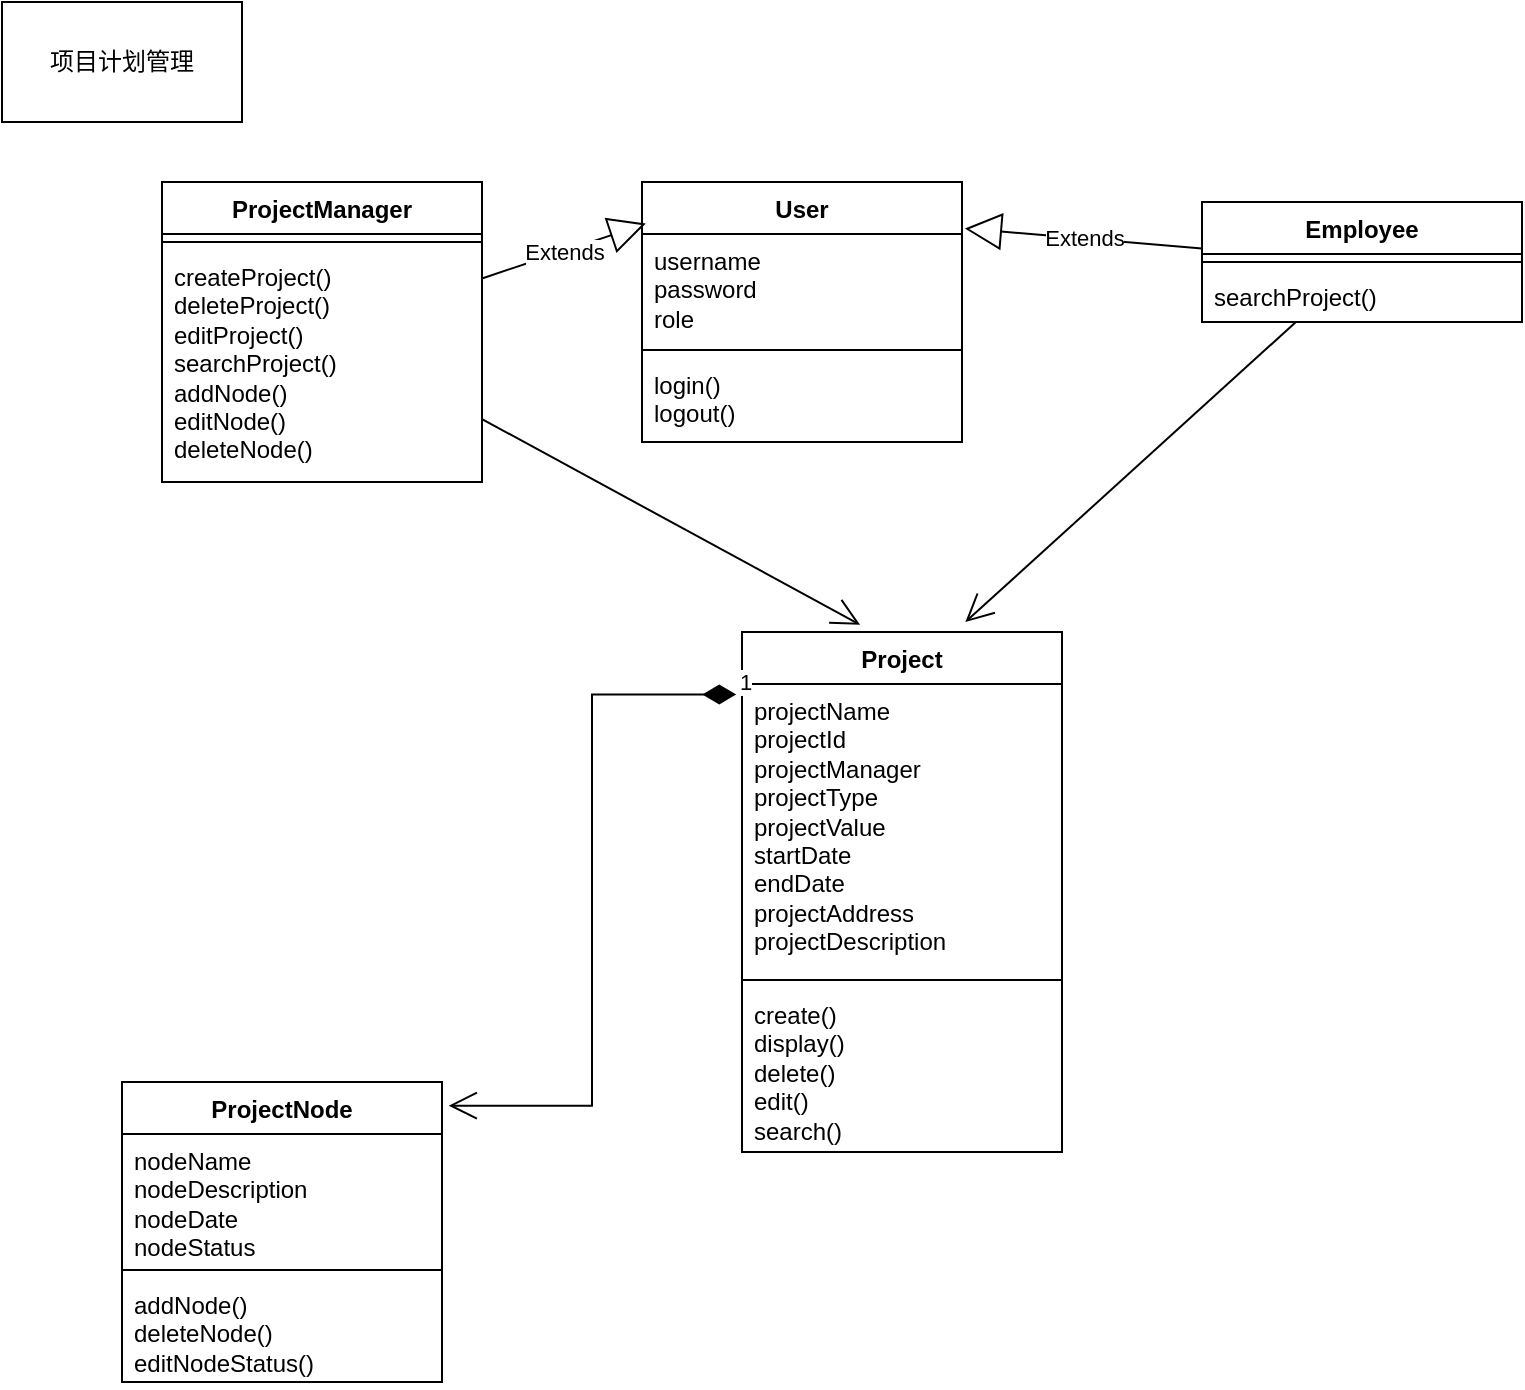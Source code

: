 <mxfile version="24.4.8" type="github" pages="2">
  <diagram name="第 1 页" id="xPXLTHJ35o09CVX1dx4J">
    <mxGraphModel dx="1221" dy="699" grid="1" gridSize="10" guides="1" tooltips="1" connect="1" arrows="1" fold="1" page="1" pageScale="1" pageWidth="827" pageHeight="1169" math="0" shadow="0">
      <root>
        <mxCell id="0" />
        <mxCell id="1" parent="0" />
        <mxCell id="UK8i47fNfqyBpbVRqF3a-1" value="Project" style="swimlane;fontStyle=1;align=center;verticalAlign=top;childLayout=stackLayout;horizontal=1;startSize=26;horizontalStack=0;resizeParent=1;resizeParentMax=0;resizeLast=0;collapsible=1;marginBottom=0;whiteSpace=wrap;html=1;" parent="1" vertex="1">
          <mxGeometry x="400" y="325" width="160" height="260" as="geometry">
            <mxRectangle x="400" y="325" width="80" height="30" as="alternateBounds" />
          </mxGeometry>
        </mxCell>
        <mxCell id="UK8i47fNfqyBpbVRqF3a-2" value="&lt;div&gt;&lt;div&gt;projectName&amp;nbsp;&lt;br&gt;projectId&amp;nbsp;&lt;br&gt;projectManager&lt;br&gt;projectType&lt;br&gt;projectValue&amp;nbsp;&amp;nbsp;&lt;br&gt;startDate&amp;nbsp;&lt;br&gt;endDate&amp;nbsp;&lt;br&gt;projectAddress&lt;br&gt;projectDescription&amp;nbsp;&lt;br&gt;&lt;/div&gt;&lt;/div&gt;" style="text;strokeColor=none;fillColor=none;align=left;verticalAlign=top;spacingLeft=4;spacingRight=4;overflow=hidden;rotatable=0;points=[[0,0.5],[1,0.5]];portConstraint=eastwest;whiteSpace=wrap;html=1;" parent="UK8i47fNfqyBpbVRqF3a-1" vertex="1">
          <mxGeometry y="26" width="160" height="144" as="geometry" />
        </mxCell>
        <mxCell id="UK8i47fNfqyBpbVRqF3a-3" value="" style="line;strokeWidth=1;fillColor=none;align=left;verticalAlign=middle;spacingTop=-1;spacingLeft=3;spacingRight=3;rotatable=0;labelPosition=right;points=[];portConstraint=eastwest;strokeColor=inherit;" parent="UK8i47fNfqyBpbVRqF3a-1" vertex="1">
          <mxGeometry y="170" width="160" height="8" as="geometry" />
        </mxCell>
        <mxCell id="UK8i47fNfqyBpbVRqF3a-4" value="create()&lt;div&gt;display()&lt;/div&gt;&lt;div&gt;delete()&lt;/div&gt;&lt;div&gt;edit()&lt;/div&gt;&lt;div&gt;search()&lt;/div&gt;" style="text;strokeColor=none;fillColor=none;align=left;verticalAlign=top;spacingLeft=4;spacingRight=4;overflow=hidden;rotatable=0;points=[[0,0.5],[1,0.5]];portConstraint=eastwest;whiteSpace=wrap;html=1;" parent="UK8i47fNfqyBpbVRqF3a-1" vertex="1">
          <mxGeometry y="178" width="160" height="82" as="geometry" />
        </mxCell>
        <mxCell id="UK8i47fNfqyBpbVRqF3a-5" value="User" style="swimlane;fontStyle=1;align=center;verticalAlign=top;childLayout=stackLayout;horizontal=1;startSize=26;horizontalStack=0;resizeParent=1;resizeParentMax=0;resizeLast=0;collapsible=1;marginBottom=0;whiteSpace=wrap;html=1;" parent="1" vertex="1">
          <mxGeometry x="350" y="100" width="160" height="130" as="geometry" />
        </mxCell>
        <mxCell id="UK8i47fNfqyBpbVRqF3a-6" value="username&lt;div&gt;password&lt;br&gt;&lt;div&gt;role&lt;/div&gt;&lt;/div&gt;" style="text;strokeColor=none;fillColor=none;align=left;verticalAlign=top;spacingLeft=4;spacingRight=4;overflow=hidden;rotatable=0;points=[[0,0.5],[1,0.5]];portConstraint=eastwest;whiteSpace=wrap;html=1;" parent="UK8i47fNfqyBpbVRqF3a-5" vertex="1">
          <mxGeometry y="26" width="160" height="54" as="geometry" />
        </mxCell>
        <mxCell id="UK8i47fNfqyBpbVRqF3a-7" value="" style="line;strokeWidth=1;fillColor=none;align=left;verticalAlign=middle;spacingTop=-1;spacingLeft=3;spacingRight=3;rotatable=0;labelPosition=right;points=[];portConstraint=eastwest;strokeColor=inherit;" parent="UK8i47fNfqyBpbVRqF3a-5" vertex="1">
          <mxGeometry y="80" width="160" height="8" as="geometry" />
        </mxCell>
        <mxCell id="UK8i47fNfqyBpbVRqF3a-8" value="login()&lt;div&gt;logout()&lt;/div&gt;" style="text;strokeColor=none;fillColor=none;align=left;verticalAlign=top;spacingLeft=4;spacingRight=4;overflow=hidden;rotatable=0;points=[[0,0.5],[1,0.5]];portConstraint=eastwest;whiteSpace=wrap;html=1;" parent="UK8i47fNfqyBpbVRqF3a-5" vertex="1">
          <mxGeometry y="88" width="160" height="42" as="geometry" />
        </mxCell>
        <mxCell id="UK8i47fNfqyBpbVRqF3a-13" value="ProjectNode" style="swimlane;fontStyle=1;align=center;verticalAlign=top;childLayout=stackLayout;horizontal=1;startSize=26;horizontalStack=0;resizeParent=1;resizeParentMax=0;resizeLast=0;collapsible=1;marginBottom=0;whiteSpace=wrap;html=1;" parent="1" vertex="1">
          <mxGeometry x="90" y="550" width="160" height="150" as="geometry" />
        </mxCell>
        <mxCell id="UK8i47fNfqyBpbVRqF3a-14" value="nodeName&lt;div&gt;nodeDescription&lt;/div&gt;&lt;div&gt;nodeDate&lt;/div&gt;&lt;div&gt;nodeStatus&lt;/div&gt;" style="text;strokeColor=none;fillColor=none;align=left;verticalAlign=top;spacingLeft=4;spacingRight=4;overflow=hidden;rotatable=0;points=[[0,0.5],[1,0.5]];portConstraint=eastwest;whiteSpace=wrap;html=1;" parent="UK8i47fNfqyBpbVRqF3a-13" vertex="1">
          <mxGeometry y="26" width="160" height="64" as="geometry" />
        </mxCell>
        <mxCell id="UK8i47fNfqyBpbVRqF3a-15" value="" style="line;strokeWidth=1;fillColor=none;align=left;verticalAlign=middle;spacingTop=-1;spacingLeft=3;spacingRight=3;rotatable=0;labelPosition=right;points=[];portConstraint=eastwest;strokeColor=inherit;" parent="UK8i47fNfqyBpbVRqF3a-13" vertex="1">
          <mxGeometry y="90" width="160" height="8" as="geometry" />
        </mxCell>
        <mxCell id="UK8i47fNfqyBpbVRqF3a-16" value="addNode()&lt;div&gt;deleteNode()&lt;/div&gt;&lt;div&gt;editNodeStatus()&lt;/div&gt;" style="text;strokeColor=none;fillColor=none;align=left;verticalAlign=top;spacingLeft=4;spacingRight=4;overflow=hidden;rotatable=0;points=[[0,0.5],[1,0.5]];portConstraint=eastwest;whiteSpace=wrap;html=1;" parent="UK8i47fNfqyBpbVRqF3a-13" vertex="1">
          <mxGeometry y="98" width="160" height="52" as="geometry" />
        </mxCell>
        <mxCell id="a9iE7syzfxpvLh4KcL6A-11" value="Extends" style="endArrow=block;endSize=16;endFill=0;html=1;rounded=0;entryX=0.012;entryY=0.16;entryDx=0;entryDy=0;entryPerimeter=0;" edge="1" parent="1" source="M2udWw7BYjdpyA1Tq4Ew-6" target="UK8i47fNfqyBpbVRqF3a-5">
          <mxGeometry width="160" relative="1" as="geometry">
            <mxPoint x="200" y="115" as="sourcePoint" />
            <mxPoint x="280" y="120" as="targetPoint" />
          </mxGeometry>
        </mxCell>
        <mxCell id="a9iE7syzfxpvLh4KcL6A-12" value="Extends" style="endArrow=block;endSize=16;endFill=0;html=1;rounded=0;entryX=1.009;entryY=0.179;entryDx=0;entryDy=0;entryPerimeter=0;" edge="1" parent="1" source="M2udWw7BYjdpyA1Tq4Ew-10" target="UK8i47fNfqyBpbVRqF3a-5">
          <mxGeometry width="160" relative="1" as="geometry">
            <mxPoint x="610" y="112.5" as="sourcePoint" />
            <mxPoint x="254" y="106" as="targetPoint" />
          </mxGeometry>
        </mxCell>
        <mxCell id="a9iE7syzfxpvLh4KcL6A-14" value="1" style="endArrow=open;html=1;endSize=12;startArrow=diamondThin;startSize=14;startFill=1;edgeStyle=orthogonalEdgeStyle;align=left;verticalAlign=bottom;rounded=0;exitX=-0.018;exitY=0.12;exitDx=0;exitDy=0;exitPerimeter=0;entryX=1.021;entryY=0.079;entryDx=0;entryDy=0;entryPerimeter=0;" edge="1" parent="1" source="UK8i47fNfqyBpbVRqF3a-1" target="UK8i47fNfqyBpbVRqF3a-13">
          <mxGeometry x="-1" y="3" relative="1" as="geometry">
            <mxPoint x="320" y="370" as="sourcePoint" />
            <mxPoint x="190" y="580" as="targetPoint" />
          </mxGeometry>
        </mxCell>
        <mxCell id="a9iE7syzfxpvLh4KcL6A-17" value="" style="endArrow=open;endFill=1;endSize=12;html=1;rounded=0;entryX=0.369;entryY=-0.014;entryDx=0;entryDy=0;entryPerimeter=0;" edge="1" parent="1" source="M2udWw7BYjdpyA1Tq4Ew-6" target="UK8i47fNfqyBpbVRqF3a-1">
          <mxGeometry width="160" relative="1" as="geometry">
            <mxPoint x="254" y="260" as="sourcePoint" />
            <mxPoint x="414" y="260" as="targetPoint" />
          </mxGeometry>
        </mxCell>
        <mxCell id="a9iE7syzfxpvLh4KcL6A-19" value="" style="endArrow=open;endFill=1;endSize=12;html=1;rounded=0;entryX=0.698;entryY=-0.019;entryDx=0;entryDy=0;entryPerimeter=0;" edge="1" parent="1" source="M2udWw7BYjdpyA1Tq4Ew-10" target="UK8i47fNfqyBpbVRqF3a-1">
          <mxGeometry width="160" relative="1" as="geometry">
            <mxPoint x="662.926" y="150" as="sourcePoint" />
            <mxPoint x="470" y="340" as="targetPoint" />
          </mxGeometry>
        </mxCell>
        <mxCell id="a9iE7syzfxpvLh4KcL6A-20" value="项目计划管理" style="whiteSpace=wrap;html=1;" vertex="1" parent="1">
          <mxGeometry x="30" y="10" width="120" height="60" as="geometry" />
        </mxCell>
        <mxCell id="M2udWw7BYjdpyA1Tq4Ew-6" value="ProjectManager" style="swimlane;fontStyle=1;align=center;verticalAlign=top;childLayout=stackLayout;horizontal=1;startSize=26;horizontalStack=0;resizeParent=1;resizeParentMax=0;resizeLast=0;collapsible=1;marginBottom=0;whiteSpace=wrap;html=1;" vertex="1" parent="1">
          <mxGeometry x="110" y="100" width="160" height="150" as="geometry">
            <mxRectangle x="110" y="100" width="130" height="30" as="alternateBounds" />
          </mxGeometry>
        </mxCell>
        <mxCell id="M2udWw7BYjdpyA1Tq4Ew-8" value="" style="line;strokeWidth=1;fillColor=none;align=left;verticalAlign=middle;spacingTop=-1;spacingLeft=3;spacingRight=3;rotatable=0;labelPosition=right;points=[];portConstraint=eastwest;strokeColor=inherit;" vertex="1" parent="M2udWw7BYjdpyA1Tq4Ew-6">
          <mxGeometry y="26" width="160" height="8" as="geometry" />
        </mxCell>
        <mxCell id="M2udWw7BYjdpyA1Tq4Ew-9" value="createProject()&lt;div&gt;deleteProject()&lt;/div&gt;&lt;div&gt;editProject()&lt;/div&gt;&lt;div&gt;searchProject()&lt;/div&gt;&lt;div&gt;addNode()&lt;/div&gt;&lt;div&gt;editNode()&lt;/div&gt;&lt;div&gt;deleteNode()&lt;/div&gt;" style="text;strokeColor=none;fillColor=none;align=left;verticalAlign=top;spacingLeft=4;spacingRight=4;overflow=hidden;rotatable=0;points=[[0,0.5],[1,0.5]];portConstraint=eastwest;whiteSpace=wrap;html=1;" vertex="1" parent="M2udWw7BYjdpyA1Tq4Ew-6">
          <mxGeometry y="34" width="160" height="116" as="geometry" />
        </mxCell>
        <mxCell id="M2udWw7BYjdpyA1Tq4Ew-10" value="Employee" style="swimlane;fontStyle=1;align=center;verticalAlign=top;childLayout=stackLayout;horizontal=1;startSize=26;horizontalStack=0;resizeParent=1;resizeParentMax=0;resizeLast=0;collapsible=1;marginBottom=0;whiteSpace=wrap;html=1;" vertex="1" parent="1">
          <mxGeometry x="630" y="110" width="160" height="60" as="geometry">
            <mxRectangle x="630" y="110" width="90" height="30" as="alternateBounds" />
          </mxGeometry>
        </mxCell>
        <mxCell id="M2udWw7BYjdpyA1Tq4Ew-12" value="" style="line;strokeWidth=1;fillColor=none;align=left;verticalAlign=middle;spacingTop=-1;spacingLeft=3;spacingRight=3;rotatable=0;labelPosition=right;points=[];portConstraint=eastwest;strokeColor=inherit;" vertex="1" parent="M2udWw7BYjdpyA1Tq4Ew-10">
          <mxGeometry y="26" width="160" height="8" as="geometry" />
        </mxCell>
        <mxCell id="M2udWw7BYjdpyA1Tq4Ew-13" value="&lt;div&gt;searchProject()&lt;/div&gt;&lt;div&gt;&lt;br&gt;&lt;/div&gt;" style="text;strokeColor=none;fillColor=none;align=left;verticalAlign=top;spacingLeft=4;spacingRight=4;overflow=hidden;rotatable=0;points=[[0,0.5],[1,0.5]];portConstraint=eastwest;whiteSpace=wrap;html=1;" vertex="1" parent="M2udWw7BYjdpyA1Tq4Ew-10">
          <mxGeometry y="34" width="160" height="26" as="geometry" />
        </mxCell>
      </root>
    </mxGraphModel>
  </diagram>
  <diagram id="RojL-mpB4hXibrhWeSUY" name="第 2 页">
    <mxGraphModel dx="1221" dy="699" grid="1" gridSize="10" guides="1" tooltips="1" connect="1" arrows="1" fold="1" page="1" pageScale="1" pageWidth="827" pageHeight="1169" math="0" shadow="0">
      <root>
        <mxCell id="0" />
        <mxCell id="1" parent="0" />
        <mxCell id="iPjGI2bGKcDqs_jl9vdG-1" value="Person" style="swimlane;fontStyle=1;align=center;verticalAlign=top;childLayout=stackLayout;horizontal=1;startSize=26;horizontalStack=0;resizeParent=1;resizeParentMax=0;resizeLast=0;collapsible=1;marginBottom=0;whiteSpace=wrap;html=1;" vertex="1" parent="1">
          <mxGeometry x="140" y="310" width="160" height="190" as="geometry" />
        </mxCell>
        <mxCell id="iPjGI2bGKcDqs_jl9vdG-2" value="personId&lt;div&gt;personName&lt;/div&gt;&lt;div&gt;personMail&lt;/div&gt;&lt;div&gt;personRole&lt;/div&gt;&lt;div&gt;personDescription&lt;/div&gt;" style="text;strokeColor=none;fillColor=none;align=left;verticalAlign=top;spacingLeft=4;spacingRight=4;overflow=hidden;rotatable=0;points=[[0,0.5],[1,0.5]];portConstraint=eastwest;whiteSpace=wrap;html=1;" vertex="1" parent="iPjGI2bGKcDqs_jl9vdG-1">
          <mxGeometry y="26" width="160" height="84" as="geometry" />
        </mxCell>
        <mxCell id="iPjGI2bGKcDqs_jl9vdG-3" value="" style="line;strokeWidth=1;fillColor=none;align=left;verticalAlign=middle;spacingTop=-1;spacingLeft=3;spacingRight=3;rotatable=0;labelPosition=right;points=[];portConstraint=eastwest;strokeColor=inherit;" vertex="1" parent="iPjGI2bGKcDqs_jl9vdG-1">
          <mxGeometry y="110" width="160" height="8" as="geometry" />
        </mxCell>
        <mxCell id="iPjGI2bGKcDqs_jl9vdG-4" value="addPerson()&lt;div&gt;editPerson()&lt;/div&gt;&lt;div&gt;deletePerson()&lt;/div&gt;&lt;div&gt;searchPerson()&lt;/div&gt;" style="text;strokeColor=none;fillColor=none;align=left;verticalAlign=top;spacingLeft=4;spacingRight=4;overflow=hidden;rotatable=0;points=[[0,0.5],[1,0.5]];portConstraint=eastwest;whiteSpace=wrap;html=1;" vertex="1" parent="iPjGI2bGKcDqs_jl9vdG-1">
          <mxGeometry y="118" width="160" height="72" as="geometry" />
        </mxCell>
        <mxCell id="8XNpRmn-99J1sQMjtoVn-1" value="ProjectTeam" style="swimlane;fontStyle=1;align=center;verticalAlign=top;childLayout=stackLayout;horizontal=1;startSize=26;horizontalStack=0;resizeParent=1;resizeParentMax=0;resizeLast=0;collapsible=1;marginBottom=0;whiteSpace=wrap;html=1;" vertex="1" parent="1">
          <mxGeometry x="540" y="250" width="160" height="130" as="geometry" />
        </mxCell>
        <mxCell id="8XNpRmn-99J1sQMjtoVn-2" value="projectId&lt;div&gt;personId&lt;/div&gt;" style="text;strokeColor=none;fillColor=none;align=left;verticalAlign=top;spacingLeft=4;spacingRight=4;overflow=hidden;rotatable=0;points=[[0,0.5],[1,0.5]];portConstraint=eastwest;whiteSpace=wrap;html=1;" vertex="1" parent="8XNpRmn-99J1sQMjtoVn-1">
          <mxGeometry y="26" width="160" height="44" as="geometry" />
        </mxCell>
        <mxCell id="8XNpRmn-99J1sQMjtoVn-3" value="" style="line;strokeWidth=1;fillColor=none;align=left;verticalAlign=middle;spacingTop=-1;spacingLeft=3;spacingRight=3;rotatable=0;labelPosition=right;points=[];portConstraint=eastwest;strokeColor=inherit;" vertex="1" parent="8XNpRmn-99J1sQMjtoVn-1">
          <mxGeometry y="70" width="160" height="8" as="geometry" />
        </mxCell>
        <mxCell id="8XNpRmn-99J1sQMjtoVn-4" value="addTeamMember()&lt;div&gt;removeTeamMember()&lt;/div&gt;&lt;div&gt;searchTeamMember()&lt;/div&gt;" style="text;strokeColor=none;fillColor=none;align=left;verticalAlign=top;spacingLeft=4;spacingRight=4;overflow=hidden;rotatable=0;points=[[0,0.5],[1,0.5]];portConstraint=eastwest;whiteSpace=wrap;html=1;" vertex="1" parent="8XNpRmn-99J1sQMjtoVn-1">
          <mxGeometry y="78" width="160" height="52" as="geometry" />
        </mxCell>
        <mxCell id="gVy764gPEq_WAxwEGhAl-1" value="User" style="swimlane;fontStyle=1;align=center;verticalAlign=top;childLayout=stackLayout;horizontal=1;startSize=26;horizontalStack=0;resizeParent=1;resizeParentMax=0;resizeLast=0;collapsible=1;marginBottom=0;whiteSpace=wrap;html=1;" vertex="1" parent="1">
          <mxGeometry x="120" y="100" width="160" height="130" as="geometry">
            <mxRectangle x="120" y="100" width="70" height="30" as="alternateBounds" />
          </mxGeometry>
        </mxCell>
        <mxCell id="gVy764gPEq_WAxwEGhAl-2" value="username&lt;div&gt;password&lt;br&gt;&lt;div&gt;role&lt;/div&gt;&lt;/div&gt;" style="text;strokeColor=none;fillColor=none;align=left;verticalAlign=top;spacingLeft=4;spacingRight=4;overflow=hidden;rotatable=0;points=[[0,0.5],[1,0.5]];portConstraint=eastwest;whiteSpace=wrap;html=1;" vertex="1" parent="gVy764gPEq_WAxwEGhAl-1">
          <mxGeometry y="26" width="160" height="54" as="geometry" />
        </mxCell>
        <mxCell id="gVy764gPEq_WAxwEGhAl-3" value="" style="line;strokeWidth=1;fillColor=none;align=left;verticalAlign=middle;spacingTop=-1;spacingLeft=3;spacingRight=3;rotatable=0;labelPosition=right;points=[];portConstraint=eastwest;strokeColor=inherit;" vertex="1" parent="gVy764gPEq_WAxwEGhAl-1">
          <mxGeometry y="80" width="160" height="8" as="geometry" />
        </mxCell>
        <mxCell id="gVy764gPEq_WAxwEGhAl-4" value="login()&lt;div&gt;logout()&lt;/div&gt;" style="text;strokeColor=none;fillColor=none;align=left;verticalAlign=top;spacingLeft=4;spacingRight=4;overflow=hidden;rotatable=0;points=[[0,0.5],[1,0.5]];portConstraint=eastwest;whiteSpace=wrap;html=1;" vertex="1" parent="gVy764gPEq_WAxwEGhAl-1">
          <mxGeometry y="88" width="160" height="42" as="geometry" />
        </mxCell>
        <mxCell id="SUlLbt1ygiQ8aFgpYyQM-1" value="Project" style="swimlane;fontStyle=1;align=center;verticalAlign=top;childLayout=stackLayout;horizontal=1;startSize=26;horizontalStack=0;resizeParent=1;resizeParentMax=0;resizeLast=0;collapsible=1;marginBottom=0;whiteSpace=wrap;html=1;" vertex="1" collapsed="1" parent="1">
          <mxGeometry x="430" y="50" width="80" height="30" as="geometry">
            <mxRectangle x="430" y="50" width="160" height="260" as="alternateBounds" />
          </mxGeometry>
        </mxCell>
        <mxCell id="SUlLbt1ygiQ8aFgpYyQM-2" value="&lt;div&gt;&lt;div&gt;projectName&amp;nbsp;&lt;br&gt;projectId&amp;nbsp;&lt;br&gt;projectManager&lt;br&gt;projectType&lt;br&gt;projectValue&amp;nbsp;&amp;nbsp;&lt;br&gt;startDate&amp;nbsp;&lt;br&gt;endDate&amp;nbsp;&lt;br&gt;projectAddress&lt;br&gt;projectDescription&amp;nbsp;&lt;br&gt;&lt;/div&gt;&lt;/div&gt;" style="text;strokeColor=none;fillColor=none;align=left;verticalAlign=top;spacingLeft=4;spacingRight=4;overflow=hidden;rotatable=0;points=[[0,0.5],[1,0.5]];portConstraint=eastwest;whiteSpace=wrap;html=1;" vertex="1" parent="SUlLbt1ygiQ8aFgpYyQM-1">
          <mxGeometry y="26" width="160" height="144" as="geometry" />
        </mxCell>
        <mxCell id="SUlLbt1ygiQ8aFgpYyQM-3" value="" style="line;strokeWidth=1;fillColor=none;align=left;verticalAlign=middle;spacingTop=-1;spacingLeft=3;spacingRight=3;rotatable=0;labelPosition=right;points=[];portConstraint=eastwest;strokeColor=inherit;" vertex="1" parent="SUlLbt1ygiQ8aFgpYyQM-1">
          <mxGeometry y="170" width="160" height="8" as="geometry" />
        </mxCell>
        <mxCell id="SUlLbt1ygiQ8aFgpYyQM-4" value="create()&lt;div&gt;display()&lt;/div&gt;&lt;div&gt;delete()&lt;/div&gt;&lt;div&gt;edit()&lt;/div&gt;&lt;div&gt;search()&lt;/div&gt;" style="text;strokeColor=none;fillColor=none;align=left;verticalAlign=top;spacingLeft=4;spacingRight=4;overflow=hidden;rotatable=0;points=[[0,0.5],[1,0.5]];portConstraint=eastwest;whiteSpace=wrap;html=1;" vertex="1" parent="SUlLbt1ygiQ8aFgpYyQM-1">
          <mxGeometry y="178" width="160" height="82" as="geometry" />
        </mxCell>
        <mxCell id="SUlLbt1ygiQ8aFgpYyQM-7" value="" style="endArrow=open;endFill=1;endSize=12;html=1;rounded=0;" edge="1" parent="1" source="8XNpRmn-99J1sQMjtoVn-1" target="iPjGI2bGKcDqs_jl9vdG-1">
          <mxGeometry width="160" relative="1" as="geometry">
            <mxPoint x="330" y="360" as="sourcePoint" />
            <mxPoint x="490" y="360" as="targetPoint" />
          </mxGeometry>
        </mxCell>
      </root>
    </mxGraphModel>
  </diagram>
</mxfile>
